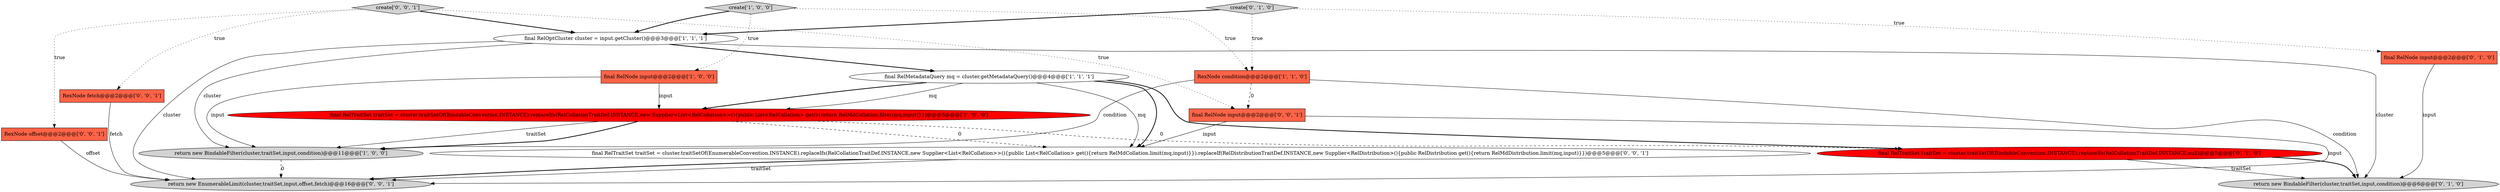 digraph {
7 [style = filled, label = "final RelNode input@@@2@@@['0', '1', '0']", fillcolor = tomato, shape = box image = "AAA0AAABBB2BBB"];
12 [style = filled, label = "return new EnumerableLimit(cluster,traitSet,input,offset,fetch)@@@16@@@['0', '0', '1']", fillcolor = lightgray, shape = ellipse image = "AAA0AAABBB3BBB"];
4 [style = filled, label = "RexNode condition@@@2@@@['1', '1', '0']", fillcolor = tomato, shape = box image = "AAA0AAABBB1BBB"];
11 [style = filled, label = "RexNode fetch@@@2@@@['0', '0', '1']", fillcolor = tomato, shape = box image = "AAA0AAABBB3BBB"];
16 [style = filled, label = "create['0', '0', '1']", fillcolor = lightgray, shape = diamond image = "AAA0AAABBB3BBB"];
5 [style = filled, label = "final RelTraitSet traitSet = cluster.traitSetOf(BindableConvention.INSTANCE).replaceIfs(RelCollationTraitDef.INSTANCE,new Supplier<List<RelCollation>>(){public List<RelCollation> get(){return RelMdCollation.filter(mq,input)}})@@@5@@@['1', '0', '0']", fillcolor = red, shape = ellipse image = "AAA1AAABBB1BBB"];
6 [style = filled, label = "create['1', '0', '0']", fillcolor = lightgray, shape = diamond image = "AAA0AAABBB1BBB"];
14 [style = filled, label = "RexNode offset@@@2@@@['0', '0', '1']", fillcolor = tomato, shape = box image = "AAA0AAABBB3BBB"];
15 [style = filled, label = "final RelNode input@@@2@@@['0', '0', '1']", fillcolor = tomato, shape = box image = "AAA0AAABBB3BBB"];
2 [style = filled, label = "return new BindableFilter(cluster,traitSet,input,condition)@@@11@@@['1', '0', '0']", fillcolor = lightgray, shape = ellipse image = "AAA0AAABBB1BBB"];
9 [style = filled, label = "final RelTraitSet traitSet = cluster.traitSetOf(BindableConvention.INSTANCE).replaceIfs(RelCollationTraitDef.INSTANCE,null)@@@5@@@['0', '1', '0']", fillcolor = red, shape = ellipse image = "AAA1AAABBB2BBB"];
13 [style = filled, label = "final RelTraitSet traitSet = cluster.traitSetOf(EnumerableConvention.INSTANCE).replaceIfs(RelCollationTraitDef.INSTANCE,new Supplier<List<RelCollation>>(){public List<RelCollation> get(){return RelMdCollation.limit(mq,input)}}).replaceIf(RelDistributionTraitDef.INSTANCE,new Supplier<RelDistribution>(){public RelDistribution get(){return RelMdDistribution.limit(mq,input)}})@@@5@@@['0', '0', '1']", fillcolor = white, shape = ellipse image = "AAA0AAABBB3BBB"];
0 [style = filled, label = "final RelNode input@@@2@@@['1', '0', '0']", fillcolor = tomato, shape = box image = "AAA0AAABBB1BBB"];
1 [style = filled, label = "final RelOptCluster cluster = input.getCluster()@@@3@@@['1', '1', '1']", fillcolor = white, shape = ellipse image = "AAA0AAABBB1BBB"];
10 [style = filled, label = "create['0', '1', '0']", fillcolor = lightgray, shape = diamond image = "AAA0AAABBB2BBB"];
3 [style = filled, label = "final RelMetadataQuery mq = cluster.getMetadataQuery()@@@4@@@['1', '1', '1']", fillcolor = white, shape = ellipse image = "AAA0AAABBB1BBB"];
8 [style = filled, label = "return new BindableFilter(cluster,traitSet,input,condition)@@@6@@@['0', '1', '0']", fillcolor = lightgray, shape = ellipse image = "AAA0AAABBB2BBB"];
5->13 [style = dashed, label="0"];
4->2 [style = solid, label="condition"];
4->8 [style = solid, label="condition"];
7->8 [style = solid, label="input"];
13->12 [style = solid, label="traitSet"];
1->3 [style = bold, label=""];
5->9 [style = dashed, label="0"];
5->2 [style = solid, label="traitSet"];
11->12 [style = solid, label="fetch"];
9->8 [style = bold, label=""];
0->2 [style = solid, label="input"];
15->12 [style = solid, label="input"];
3->5 [style = solid, label="mq"];
1->8 [style = solid, label="cluster"];
1->12 [style = solid, label="cluster"];
3->9 [style = bold, label=""];
0->5 [style = solid, label="input"];
6->1 [style = bold, label=""];
2->12 [style = dashed, label="0"];
5->2 [style = bold, label=""];
3->5 [style = bold, label=""];
13->12 [style = bold, label=""];
6->4 [style = dotted, label="true"];
16->1 [style = bold, label=""];
4->15 [style = dashed, label="0"];
16->14 [style = dotted, label="true"];
14->12 [style = solid, label="offset"];
3->13 [style = bold, label=""];
15->13 [style = solid, label="input"];
3->13 [style = solid, label="mq"];
6->0 [style = dotted, label="true"];
10->4 [style = dotted, label="true"];
10->1 [style = bold, label=""];
16->11 [style = dotted, label="true"];
10->7 [style = dotted, label="true"];
9->8 [style = solid, label="traitSet"];
1->2 [style = solid, label="cluster"];
16->15 [style = dotted, label="true"];
}
